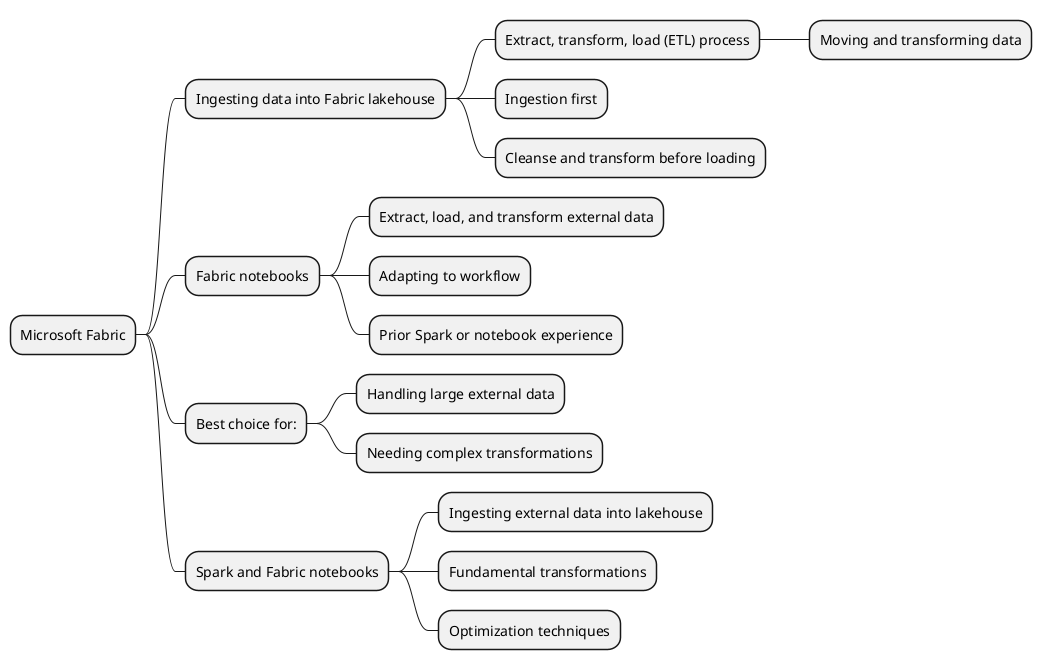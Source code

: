 @startmindmap
* Microsoft Fabric
** Ingesting data into Fabric lakehouse
*** Extract, transform, load (ETL) process
**** Moving and transforming data
*** Ingestion first
*** Cleanse and transform before loading
** Fabric notebooks
*** Extract, load, and transform external data
*** Adapting to workflow
*** Prior Spark or notebook experience
** Best choice for:
*** Handling large external data
*** Needing complex transformations
** Spark and Fabric notebooks
*** Ingesting external data into lakehouse
*** Fundamental transformations
*** Optimization techniques
@endmindmap